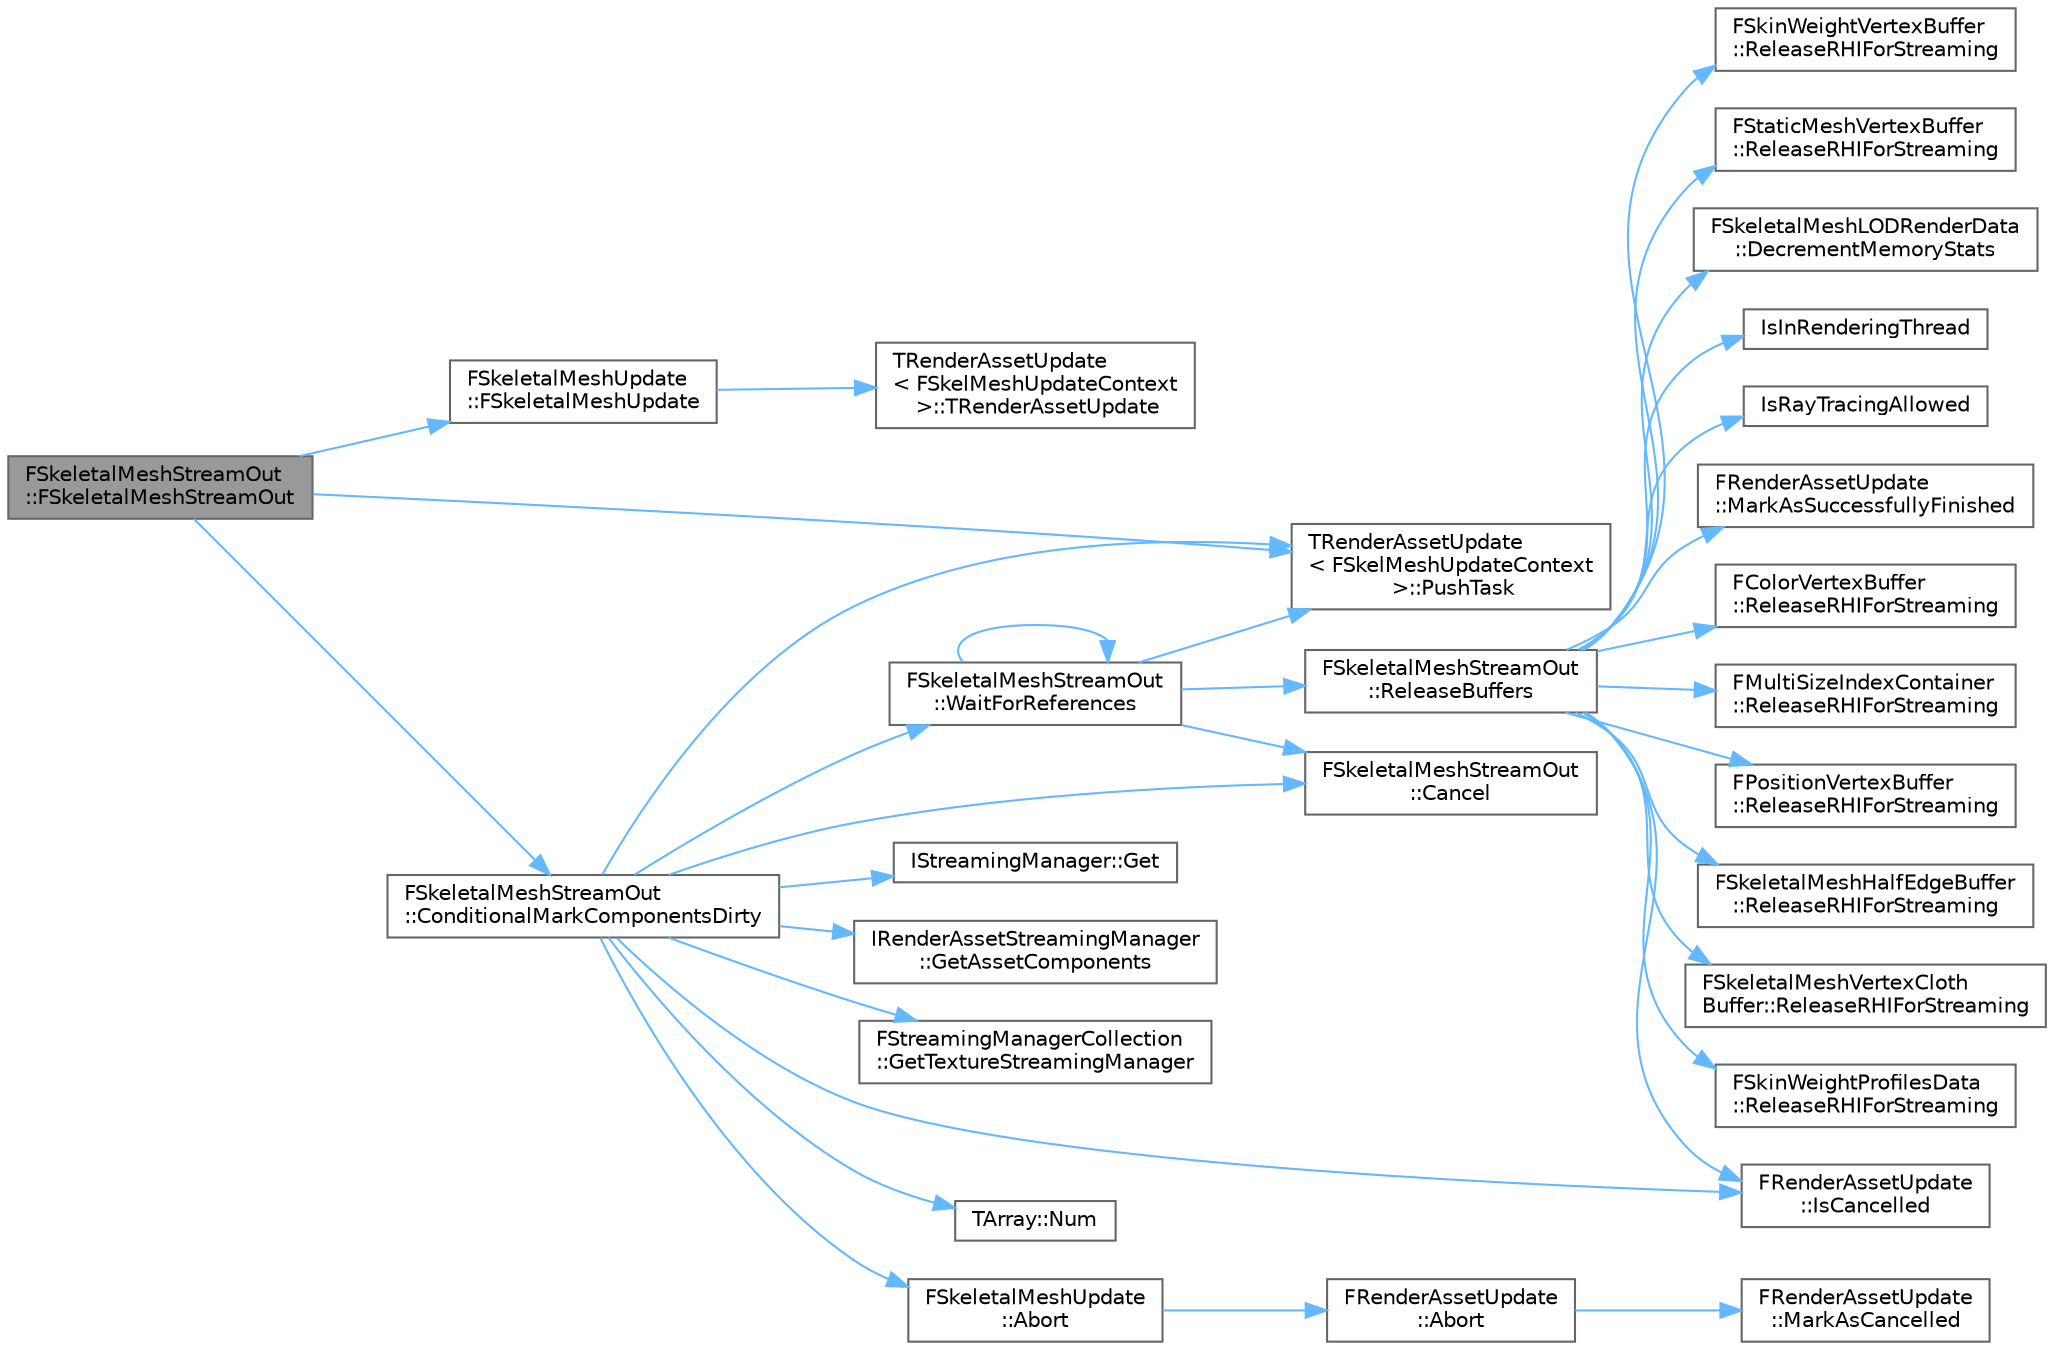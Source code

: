 digraph "FSkeletalMeshStreamOut::FSkeletalMeshStreamOut"
{
 // INTERACTIVE_SVG=YES
 // LATEX_PDF_SIZE
  bgcolor="transparent";
  edge [fontname=Helvetica,fontsize=10,labelfontname=Helvetica,labelfontsize=10];
  node [fontname=Helvetica,fontsize=10,shape=box,height=0.2,width=0.4];
  rankdir="LR";
  Node1 [id="Node000001",label="FSkeletalMeshStreamOut\l::FSkeletalMeshStreamOut",height=0.2,width=0.4,color="gray40", fillcolor="grey60", style="filled", fontcolor="black",tooltip=" "];
  Node1 -> Node2 [id="edge1_Node000001_Node000002",color="steelblue1",style="solid",tooltip=" "];
  Node2 [id="Node000002",label="FSkeletalMeshUpdate\l::FSkeletalMeshUpdate",height=0.2,width=0.4,color="grey40", fillcolor="white", style="filled",URL="$d2/d37/classFSkeletalMeshUpdate.html#a2ecb12db9c540618d596c5102b87469e",tooltip=" "];
  Node2 -> Node3 [id="edge2_Node000002_Node000003",color="steelblue1",style="solid",tooltip=" "];
  Node3 [id="Node000003",label="TRenderAssetUpdate\l\< FSkelMeshUpdateContext\l \>::TRenderAssetUpdate",height=0.2,width=0.4,color="grey40", fillcolor="white", style="filled",URL="$d9/d6e/classTRenderAssetUpdate.html#ad377980307271f79899656722348bfc5",tooltip=" "];
  Node1 -> Node4 [id="edge3_Node000001_Node000004",color="steelblue1",style="solid",tooltip=" "];
  Node4 [id="Node000004",label="FSkeletalMeshStreamOut\l::ConditionalMarkComponentsDirty",height=0.2,width=0.4,color="grey40", fillcolor="white", style="filled",URL="$d1/dc5/classFSkeletalMeshStreamOut.html#a1ceb4fcd77111a283a9562377b103907",tooltip="Notify components that the LOD is being streamed out so that they can release references."];
  Node4 -> Node5 [id="edge4_Node000004_Node000005",color="steelblue1",style="solid",tooltip=" "];
  Node5 [id="Node000005",label="FSkeletalMeshUpdate\l::Abort",height=0.2,width=0.4,color="grey40", fillcolor="white", style="filled",URL="$d2/d37/classFSkeletalMeshUpdate.html#a50df911189c4a48055077c8ad069b776",tooltip="Cancel the current update."];
  Node5 -> Node6 [id="edge5_Node000005_Node000006",color="steelblue1",style="solid",tooltip=" "];
  Node6 [id="Node000006",label="FRenderAssetUpdate\l::Abort",height=0.2,width=0.4,color="grey40", fillcolor="white", style="filled",URL="$d2/d05/classFRenderAssetUpdate.html#a1b96cd6730741e93aa7938713e8c915f",tooltip="Cancel the current update."];
  Node6 -> Node7 [id="edge6_Node000006_Node000007",color="steelblue1",style="solid",tooltip=" "];
  Node7 [id="Node000007",label="FRenderAssetUpdate\l::MarkAsCancelled",height=0.2,width=0.4,color="grey40", fillcolor="white", style="filled",URL="$d2/d05/classFRenderAssetUpdate.html#afd4d330f42a18809236abd95da16e404",tooltip="Set the task state as cancelled."];
  Node4 -> Node8 [id="edge7_Node000004_Node000008",color="steelblue1",style="solid",tooltip=" "];
  Node8 [id="Node000008",label="FSkeletalMeshStreamOut\l::Cancel",height=0.2,width=0.4,color="grey40", fillcolor="white", style="filled",URL="$d1/dc5/classFSkeletalMeshStreamOut.html#a8e518cec92419fd2997fbe373c4f4810",tooltip="Cancel the pending mip change."];
  Node4 -> Node9 [id="edge8_Node000004_Node000009",color="steelblue1",style="solid",tooltip=" "];
  Node9 [id="Node000009",label="IStreamingManager::Get",height=0.2,width=0.4,color="grey40", fillcolor="white", style="filled",URL="$d7/dca/structIStreamingManager.html#a434906ca435dfe49ff2b75f5e5cb2269",tooltip=" "];
  Node4 -> Node10 [id="edge9_Node000004_Node000010",color="steelblue1",style="solid",tooltip=" "];
  Node10 [id="Node000010",label="IRenderAssetStreamingManager\l::GetAssetComponents",height=0.2,width=0.4,color="grey40", fillcolor="white", style="filled",URL="$dd/d1e/structIRenderAssetStreamingManager.html#a312f401714d9c22f8747510dbf6bbf25",tooltip="Return all components referencing the asset."];
  Node4 -> Node11 [id="edge10_Node000004_Node000011",color="steelblue1",style="solid",tooltip=" "];
  Node11 [id="Node000011",label="FStreamingManagerCollection\l::GetTextureStreamingManager",height=0.2,width=0.4,color="grey40", fillcolor="white", style="filled",URL="$d2/d23/structFStreamingManagerCollection.html#af3f48982d7049d2e920a5eb22e46cb35",tooltip="Gets a reference to the Texture Streaming Manager interface."];
  Node4 -> Node12 [id="edge11_Node000004_Node000012",color="steelblue1",style="solid",tooltip=" "];
  Node12 [id="Node000012",label="FRenderAssetUpdate\l::IsCancelled",height=0.2,width=0.4,color="grey40", fillcolor="white", style="filled",URL="$d2/d05/classFRenderAssetUpdate.html#a22b03a54aaee8376d978b0fc3fdecfd8",tooltip="Returns whether the task was aborted through Abort() or cancelled."];
  Node4 -> Node13 [id="edge12_Node000004_Node000013",color="steelblue1",style="solid",tooltip=" "];
  Node13 [id="Node000013",label="TArray::Num",height=0.2,width=0.4,color="grey40", fillcolor="white", style="filled",URL="$d4/d52/classTArray.html#adcbf9ca48677a9c0c3830cd862dd40d8",tooltip="Returns number of elements in array."];
  Node4 -> Node14 [id="edge13_Node000004_Node000014",color="steelblue1",style="solid",tooltip=" "];
  Node14 [id="Node000014",label="TRenderAssetUpdate\l\< FSkelMeshUpdateContext\l \>::PushTask",height=0.2,width=0.4,color="grey40", fillcolor="white", style="filled",URL="$d9/d6e/classTRenderAssetUpdate.html#a8a166dce9efea97f205126e4a9f1025f",tooltip=" "];
  Node4 -> Node15 [id="edge14_Node000004_Node000015",color="steelblue1",style="solid",tooltip=" "];
  Node15 [id="Node000015",label="FSkeletalMeshStreamOut\l::WaitForReferences",height=0.2,width=0.4,color="grey40", fillcolor="white", style="filled",URL="$d1/dc5/classFSkeletalMeshStreamOut.html#aad6d39d75cb29a02bf8f0bf6e0ef860c",tooltip="Wait for all references to be released."];
  Node15 -> Node8 [id="edge15_Node000015_Node000008",color="steelblue1",style="solid",tooltip=" "];
  Node15 -> Node14 [id="edge16_Node000015_Node000014",color="steelblue1",style="solid",tooltip=" "];
  Node15 -> Node16 [id="edge17_Node000015_Node000016",color="steelblue1",style="solid",tooltip=" "];
  Node16 [id="Node000016",label="FSkeletalMeshStreamOut\l::ReleaseBuffers",height=0.2,width=0.4,color="grey40", fillcolor="white", style="filled",URL="$d1/dc5/classFSkeletalMeshStreamOut.html#ab28baab3fac143021327fd579ee6f159",tooltip="Release RHI buffers and update SRVs."];
  Node16 -> Node17 [id="edge18_Node000016_Node000017",color="steelblue1",style="solid",tooltip=" "];
  Node17 [id="Node000017",label="FSkeletalMeshLODRenderData\l::DecrementMemoryStats",height=0.2,width=0.4,color="grey40", fillcolor="white", style="filled",URL="$dd/d19/classFSkeletalMeshLODRenderData.html#a7eb1b666036f7dae664035093704bcd6",tooltip=" "];
  Node16 -> Node12 [id="edge19_Node000016_Node000012",color="steelblue1",style="solid",tooltip=" "];
  Node16 -> Node18 [id="edge20_Node000016_Node000018",color="steelblue1",style="solid",tooltip=" "];
  Node18 [id="Node000018",label="IsInRenderingThread",height=0.2,width=0.4,color="grey40", fillcolor="white", style="filled",URL="$d5/d8c/CoreGlobals_8h.html#ad1dc9bdc37ca4a19c64d5ffb8bc877d0",tooltip=" "];
  Node16 -> Node19 [id="edge21_Node000016_Node000019",color="steelblue1",style="solid",tooltip=" "];
  Node19 [id="Node000019",label="IsRayTracingAllowed",height=0.2,width=0.4,color="grey40", fillcolor="white", style="filled",URL="$d7/d1b/RenderUtils_8h.html#a6900a943fcd3deaa8ae3291fa11fa82d",tooltip=" "];
  Node16 -> Node20 [id="edge22_Node000016_Node000020",color="steelblue1",style="solid",tooltip=" "];
  Node20 [id="Node000020",label="FRenderAssetUpdate\l::MarkAsSuccessfullyFinished",height=0.2,width=0.4,color="grey40", fillcolor="white", style="filled",URL="$d2/d05/classFRenderAssetUpdate.html#aa28293e912b46b56331848ba625913f8",tooltip=" "];
  Node16 -> Node21 [id="edge23_Node000016_Node000021",color="steelblue1",style="solid",tooltip=" "];
  Node21 [id="Node000021",label="FColorVertexBuffer\l::ReleaseRHIForStreaming",height=0.2,width=0.4,color="grey40", fillcolor="white", style="filled",URL="$d9/de0/classFColorVertexBuffer.html#a18e2257a8ffde3a5e97124618aeafcff",tooltip=" "];
  Node16 -> Node22 [id="edge24_Node000016_Node000022",color="steelblue1",style="solid",tooltip=" "];
  Node22 [id="Node000022",label="FMultiSizeIndexContainer\l::ReleaseRHIForStreaming",height=0.2,width=0.4,color="grey40", fillcolor="white", style="filled",URL="$d9/dad/classFMultiSizeIndexContainer.html#a847f131ae3553f2349239c2d04abb105",tooltip=" "];
  Node16 -> Node23 [id="edge25_Node000016_Node000023",color="steelblue1",style="solid",tooltip=" "];
  Node23 [id="Node000023",label="FPositionVertexBuffer\l::ReleaseRHIForStreaming",height=0.2,width=0.4,color="grey40", fillcolor="white", style="filled",URL="$db/db9/classFPositionVertexBuffer.html#a85d4ee9c5a47b23ef5b7d91aeb2b567c",tooltip=" "];
  Node16 -> Node24 [id="edge26_Node000016_Node000024",color="steelblue1",style="solid",tooltip=" "];
  Node24 [id="Node000024",label="FSkeletalMeshHalfEdgeBuffer\l::ReleaseRHIForStreaming",height=0.2,width=0.4,color="grey40", fillcolor="white", style="filled",URL="$d8/dd9/classFSkeletalMeshHalfEdgeBuffer.html#a8cb82381a2e4ca13df0c70153afa9fc4",tooltip=" "];
  Node16 -> Node25 [id="edge27_Node000016_Node000025",color="steelblue1",style="solid",tooltip=" "];
  Node25 [id="Node000025",label="FSkeletalMeshVertexCloth\lBuffer::ReleaseRHIForStreaming",height=0.2,width=0.4,color="grey40", fillcolor="white", style="filled",URL="$d4/d2b/classFSkeletalMeshVertexClothBuffer.html#a2be6f0aee81955c828db67e941dc63ff",tooltip=" "];
  Node16 -> Node26 [id="edge28_Node000016_Node000026",color="steelblue1",style="solid",tooltip=" "];
  Node26 [id="Node000026",label="FSkinWeightProfilesData\l::ReleaseRHIForStreaming",height=0.2,width=0.4,color="grey40", fillcolor="white", style="filled",URL="$d7/d61/structFSkinWeightProfilesData.html#ad06ee4da389f23354e7b24def3e2b5ac",tooltip=" "];
  Node16 -> Node27 [id="edge29_Node000016_Node000027",color="steelblue1",style="solid",tooltip=" "];
  Node27 [id="Node000027",label="FSkinWeightVertexBuffer\l::ReleaseRHIForStreaming",height=0.2,width=0.4,color="grey40", fillcolor="white", style="filled",URL="$d4/d87/classFSkinWeightVertexBuffer.html#a7820bfa212d85377f493ff1dbab01cc1",tooltip=" "];
  Node16 -> Node28 [id="edge30_Node000016_Node000028",color="steelblue1",style="solid",tooltip=" "];
  Node28 [id="Node000028",label="FStaticMeshVertexBuffer\l::ReleaseRHIForStreaming",height=0.2,width=0.4,color="grey40", fillcolor="white", style="filled",URL="$d7/d68/classFStaticMeshVertexBuffer.html#a0a9516a883b00072d805b67c707114eb",tooltip=" "];
  Node15 -> Node15 [id="edge31_Node000015_Node000015",color="steelblue1",style="solid",tooltip=" "];
  Node1 -> Node14 [id="edge32_Node000001_Node000014",color="steelblue1",style="solid",tooltip=" "];
}
